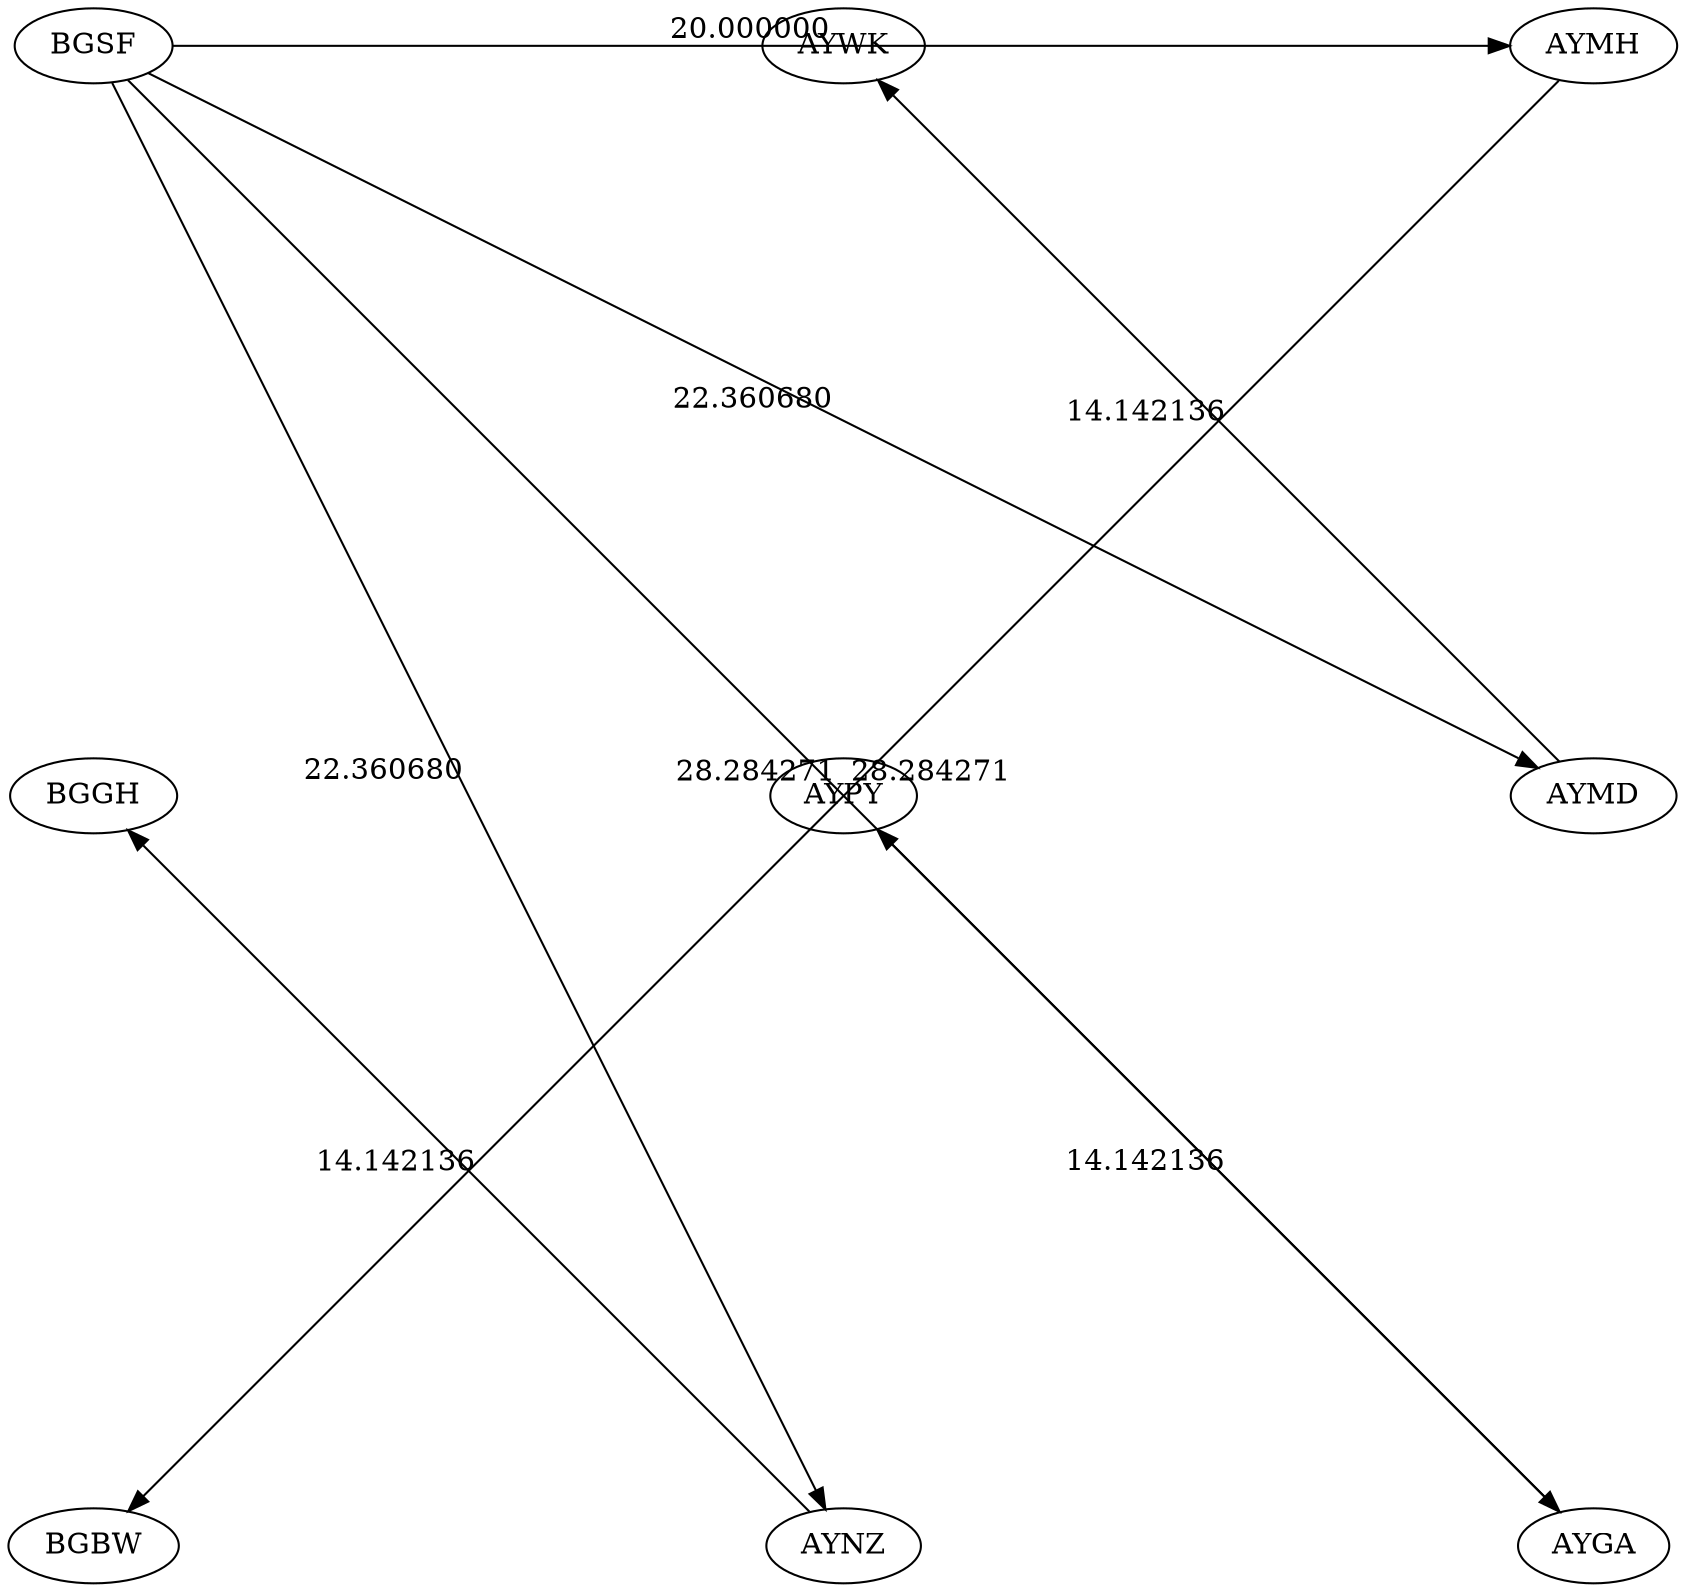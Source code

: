 digraph {
layout=neato;
scale=0.5;
"AYGA" [pos="20,-10!"]
"AYMD" [pos="20,0!"]
"AYMH" [pos="20,10!"]
"AYNZ" [pos="10,-10!"]
"AYPY" [pos="10,0!"]
"AYWK" [pos="10,10!"]
"BGBW" [pos="0,-10!"]
"BGGH" [pos="0,0!"]
"BGSF" [pos="0,10!"]
"AYGA"->"AYPY" [label="14.142136"]
"AYMD"->"AYWK" [label="14.142136"]
"AYMH"->"BGBW" [label="28.284271"]
"AYNZ"->"BGGH" [label="14.142136"]
"BGSF"->"AYGA" [label="28.284271"]
"BGSF"->"AYMD" [label="22.360680"]
"BGSF"->"AYMH" [label="20.000000"]
"BGSF"->"AYNZ" [label="22.360680"]
}